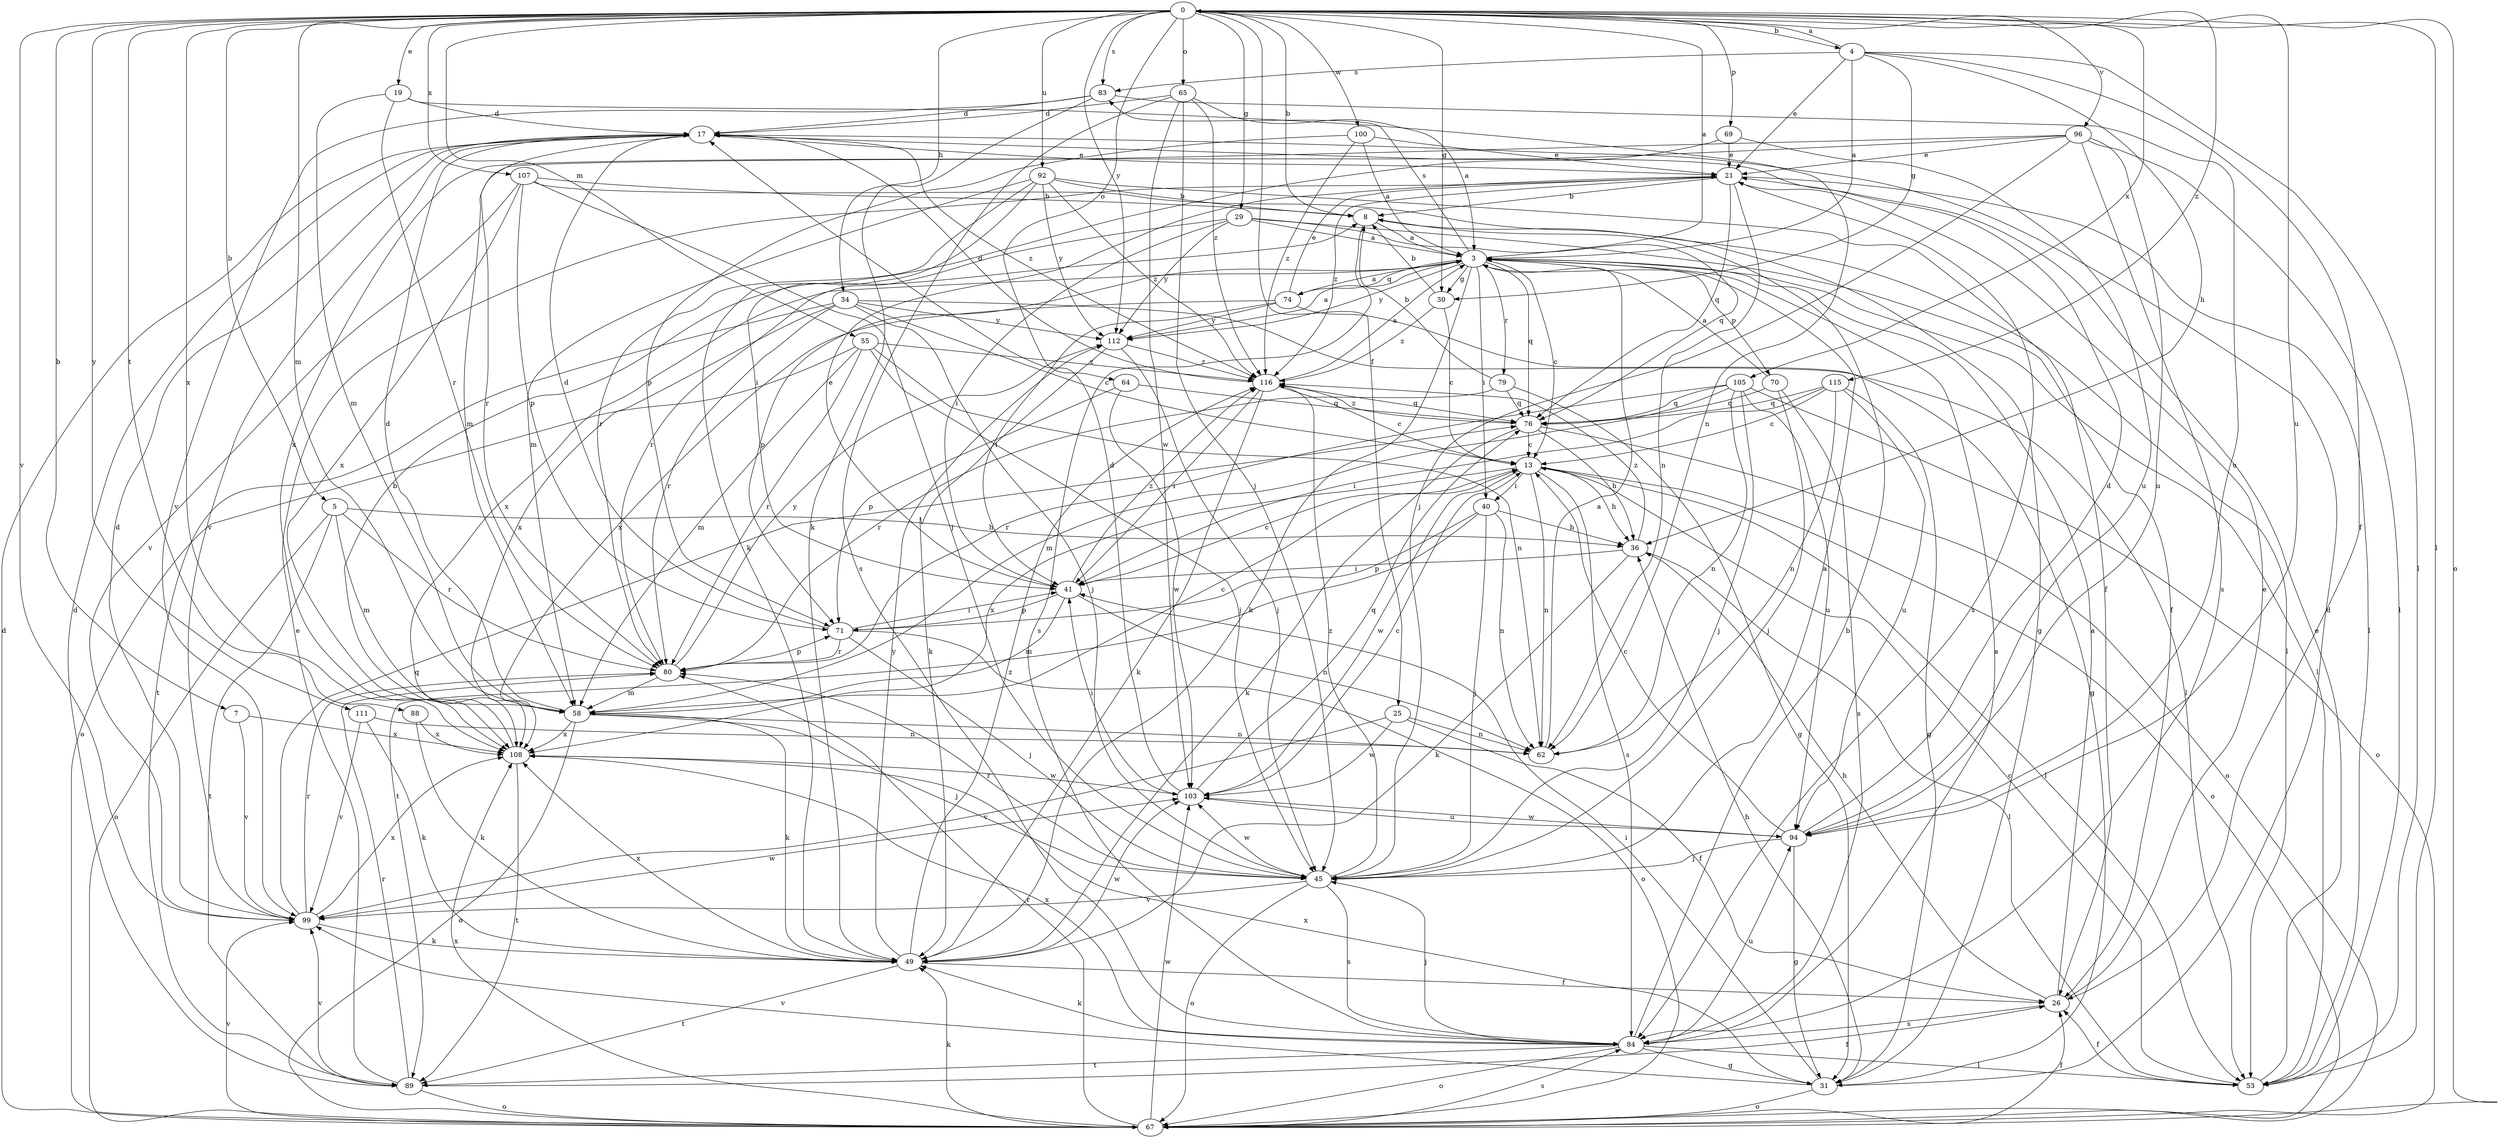 strict digraph  {
0;
3;
4;
5;
7;
8;
13;
17;
19;
21;
25;
26;
29;
30;
31;
34;
36;
40;
41;
45;
49;
53;
55;
58;
62;
64;
65;
67;
69;
70;
71;
74;
76;
79;
80;
83;
84;
88;
89;
92;
94;
96;
99;
100;
103;
105;
107;
108;
111;
112;
115;
116;
0 -> 4  [label=b];
0 -> 5  [label=b];
0 -> 7  [label=b];
0 -> 8  [label=b];
0 -> 19  [label=e];
0 -> 25  [label=f];
0 -> 29  [label=g];
0 -> 30  [label=g];
0 -> 34  [label=h];
0 -> 53  [label=l];
0 -> 55  [label=m];
0 -> 58  [label=m];
0 -> 64  [label=o];
0 -> 65  [label=o];
0 -> 67  [label=o];
0 -> 69  [label=p];
0 -> 83  [label=s];
0 -> 88  [label=t];
0 -> 92  [label=u];
0 -> 94  [label=u];
0 -> 96  [label=v];
0 -> 99  [label=v];
0 -> 100  [label=w];
0 -> 105  [label=x];
0 -> 107  [label=x];
0 -> 108  [label=x];
0 -> 111  [label=y];
0 -> 112  [label=y];
0 -> 115  [label=z];
3 -> 0  [label=a];
3 -> 13  [label=c];
3 -> 30  [label=g];
3 -> 40  [label=i];
3 -> 49  [label=k];
3 -> 53  [label=l];
3 -> 70  [label=p];
3 -> 71  [label=p];
3 -> 74  [label=q];
3 -> 76  [label=q];
3 -> 79  [label=r];
3 -> 83  [label=s];
3 -> 108  [label=x];
3 -> 112  [label=y];
4 -> 0  [label=a];
4 -> 3  [label=a];
4 -> 21  [label=e];
4 -> 26  [label=f];
4 -> 30  [label=g];
4 -> 36  [label=h];
4 -> 53  [label=l];
4 -> 83  [label=s];
5 -> 36  [label=h];
5 -> 58  [label=m];
5 -> 67  [label=o];
5 -> 80  [label=r];
5 -> 89  [label=t];
7 -> 99  [label=v];
7 -> 108  [label=x];
8 -> 3  [label=a];
8 -> 53  [label=l];
8 -> 84  [label=s];
13 -> 36  [label=h];
13 -> 40  [label=i];
13 -> 53  [label=l];
13 -> 62  [label=n];
13 -> 67  [label=o];
13 -> 84  [label=s];
13 -> 103  [label=w];
13 -> 108  [label=x];
17 -> 21  [label=e];
17 -> 80  [label=r];
17 -> 99  [label=v];
17 -> 116  [label=z];
19 -> 17  [label=d];
19 -> 58  [label=m];
19 -> 62  [label=n];
19 -> 80  [label=r];
21 -> 8  [label=b];
21 -> 53  [label=l];
21 -> 62  [label=n];
21 -> 76  [label=q];
21 -> 84  [label=s];
21 -> 116  [label=z];
25 -> 26  [label=f];
25 -> 62  [label=n];
25 -> 99  [label=v];
25 -> 103  [label=w];
26 -> 3  [label=a];
26 -> 21  [label=e];
26 -> 36  [label=h];
26 -> 84  [label=s];
29 -> 3  [label=a];
29 -> 26  [label=f];
29 -> 41  [label=i];
29 -> 76  [label=q];
29 -> 80  [label=r];
29 -> 112  [label=y];
30 -> 8  [label=b];
30 -> 13  [label=c];
30 -> 116  [label=z];
31 -> 17  [label=d];
31 -> 36  [label=h];
31 -> 41  [label=i];
31 -> 67  [label=o];
31 -> 99  [label=v];
31 -> 108  [label=x];
34 -> 13  [label=c];
34 -> 45  [label=j];
34 -> 53  [label=l];
34 -> 80  [label=r];
34 -> 89  [label=t];
34 -> 108  [label=x];
34 -> 112  [label=y];
36 -> 41  [label=i];
36 -> 49  [label=k];
36 -> 53  [label=l];
36 -> 116  [label=z];
40 -> 36  [label=h];
40 -> 45  [label=j];
40 -> 62  [label=n];
40 -> 71  [label=p];
40 -> 89  [label=t];
41 -> 13  [label=c];
41 -> 21  [label=e];
41 -> 58  [label=m];
41 -> 62  [label=n];
41 -> 71  [label=p];
41 -> 116  [label=z];
45 -> 3  [label=a];
45 -> 67  [label=o];
45 -> 80  [label=r];
45 -> 84  [label=s];
45 -> 99  [label=v];
45 -> 103  [label=w];
45 -> 116  [label=z];
49 -> 26  [label=f];
49 -> 89  [label=t];
49 -> 103  [label=w];
49 -> 108  [label=x];
49 -> 112  [label=y];
49 -> 116  [label=z];
53 -> 13  [label=c];
53 -> 21  [label=e];
53 -> 26  [label=f];
55 -> 45  [label=j];
55 -> 58  [label=m];
55 -> 62  [label=n];
55 -> 67  [label=o];
55 -> 80  [label=r];
55 -> 116  [label=z];
58 -> 13  [label=c];
58 -> 17  [label=d];
58 -> 45  [label=j];
58 -> 49  [label=k];
58 -> 62  [label=n];
58 -> 67  [label=o];
58 -> 108  [label=x];
62 -> 3  [label=a];
64 -> 71  [label=p];
64 -> 76  [label=q];
64 -> 103  [label=w];
65 -> 3  [label=a];
65 -> 17  [label=d];
65 -> 45  [label=j];
65 -> 84  [label=s];
65 -> 103  [label=w];
65 -> 116  [label=z];
67 -> 17  [label=d];
67 -> 26  [label=f];
67 -> 49  [label=k];
67 -> 80  [label=r];
67 -> 84  [label=s];
67 -> 99  [label=v];
67 -> 103  [label=w];
67 -> 108  [label=x];
69 -> 21  [label=e];
69 -> 49  [label=k];
69 -> 94  [label=u];
70 -> 3  [label=a];
70 -> 45  [label=j];
70 -> 76  [label=q];
70 -> 84  [label=s];
71 -> 17  [label=d];
71 -> 41  [label=i];
71 -> 45  [label=j];
71 -> 67  [label=o];
71 -> 80  [label=r];
74 -> 3  [label=a];
74 -> 21  [label=e];
74 -> 31  [label=g];
74 -> 41  [label=i];
74 -> 108  [label=x];
74 -> 112  [label=y];
76 -> 13  [label=c];
76 -> 36  [label=h];
76 -> 49  [label=k];
76 -> 67  [label=o];
76 -> 116  [label=z];
79 -> 8  [label=b];
79 -> 31  [label=g];
79 -> 76  [label=q];
79 -> 80  [label=r];
80 -> 58  [label=m];
80 -> 71  [label=p];
80 -> 112  [label=y];
83 -> 17  [label=d];
83 -> 49  [label=k];
83 -> 94  [label=u];
83 -> 99  [label=v];
84 -> 3  [label=a];
84 -> 8  [label=b];
84 -> 31  [label=g];
84 -> 45  [label=j];
84 -> 49  [label=k];
84 -> 53  [label=l];
84 -> 67  [label=o];
84 -> 89  [label=t];
84 -> 94  [label=u];
84 -> 108  [label=x];
88 -> 49  [label=k];
88 -> 108  [label=x];
89 -> 17  [label=d];
89 -> 21  [label=e];
89 -> 26  [label=f];
89 -> 67  [label=o];
89 -> 80  [label=r];
89 -> 99  [label=v];
92 -> 8  [label=b];
92 -> 26  [label=f];
92 -> 41  [label=i];
92 -> 58  [label=m];
92 -> 80  [label=r];
92 -> 112  [label=y];
92 -> 116  [label=z];
94 -> 13  [label=c];
94 -> 17  [label=d];
94 -> 31  [label=g];
94 -> 45  [label=j];
94 -> 103  [label=w];
96 -> 21  [label=e];
96 -> 45  [label=j];
96 -> 53  [label=l];
96 -> 58  [label=m];
96 -> 84  [label=s];
96 -> 94  [label=u];
96 -> 108  [label=x];
99 -> 17  [label=d];
99 -> 49  [label=k];
99 -> 76  [label=q];
99 -> 80  [label=r];
99 -> 103  [label=w];
99 -> 108  [label=x];
100 -> 3  [label=a];
100 -> 21  [label=e];
100 -> 71  [label=p];
100 -> 116  [label=z];
103 -> 13  [label=c];
103 -> 17  [label=d];
103 -> 41  [label=i];
103 -> 76  [label=q];
103 -> 94  [label=u];
105 -> 45  [label=j];
105 -> 58  [label=m];
105 -> 62  [label=n];
105 -> 67  [label=o];
105 -> 76  [label=q];
105 -> 80  [label=r];
105 -> 94  [label=u];
107 -> 8  [label=b];
107 -> 31  [label=g];
107 -> 45  [label=j];
107 -> 71  [label=p];
107 -> 99  [label=v];
107 -> 108  [label=x];
108 -> 8  [label=b];
108 -> 89  [label=t];
108 -> 103  [label=w];
111 -> 49  [label=k];
111 -> 62  [label=n];
111 -> 99  [label=v];
112 -> 3  [label=a];
112 -> 45  [label=j];
112 -> 49  [label=k];
112 -> 116  [label=z];
115 -> 13  [label=c];
115 -> 31  [label=g];
115 -> 41  [label=i];
115 -> 62  [label=n];
115 -> 76  [label=q];
115 -> 94  [label=u];
116 -> 3  [label=a];
116 -> 13  [label=c];
116 -> 17  [label=d];
116 -> 41  [label=i];
116 -> 49  [label=k];
116 -> 76  [label=q];
}

